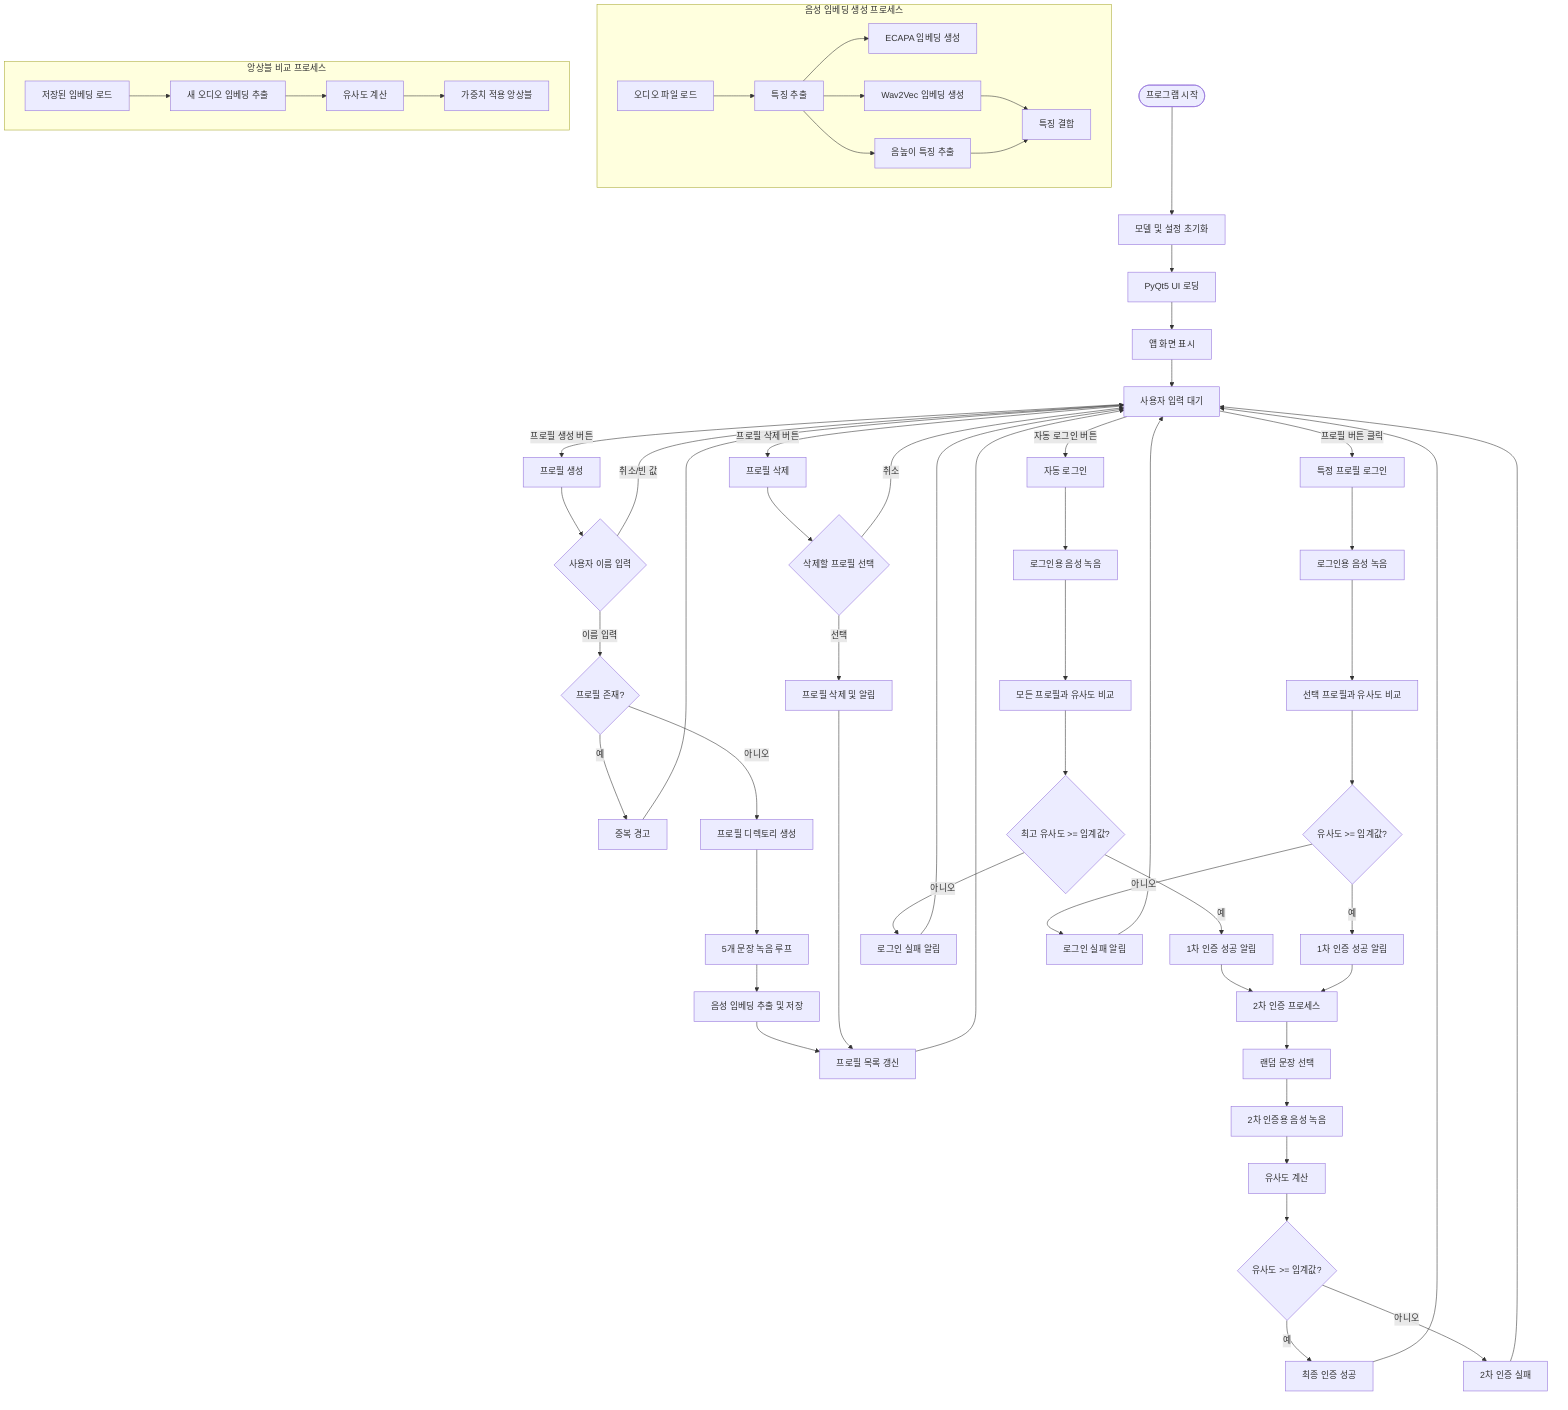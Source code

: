 flowchart TD
    %% 메인 프로그램 시작
    Start([프로그램 시작]) --> Init[모델 및 설정 초기화]
    Init --> LoadUI[PyQt5 UI 로딩]
    LoadUI --> ShowUI[앱 화면 표시]
    ShowUI --> WaitInput[사용자 입력 대기]
    
    %% 사용자 선택지
    WaitInput --> |프로필 생성 버튼| CreateProfile[프로필 생성]
    WaitInput --> |프로필 삭제 버튼| DeleteProfile[프로필 삭제]
    WaitInput --> |자동 로그인 버튼| AutoLogin[자동 로그인]
    WaitInput --> |프로필 버튼 클릭| ProfileLogin[특정 프로필 로그인]
    
    %% 프로필 생성 흐름
    CreateProfile --> GetName{사용자 이름 입력}
    GetName --> |취소/빈 값| WaitInput
    GetName --> |이름 입력| CheckExists{프로필 존재?}
    CheckExists --> |예| ShowDupWarn[중복 경고] --> WaitInput
    CheckExists --> |아니오| CreateDir[프로필 디렉토리 생성]
    CreateDir --> RecordLoop[5개 문장 녹음 루프]
    RecordLoop --> ProcessEmb[음성 임베딩 추출 및 저장]
    ProcessEmb --> RefreshProfiles[프로필 목록 갱신] --> WaitInput
    
    %% 프로필 삭제 흐름
    DeleteProfile --> SelectProfile{삭제할 프로필 선택}
    SelectProfile --> |취소| WaitInput
    SelectProfile --> |선택| ConfirmDelete[프로필 삭제 및 알림]
    ConfirmDelete --> RefreshProfiles
    
    %% 자동 로그인 흐름
    AutoLogin --> RecordLogin[로그인용 음성 녹음]
    RecordLogin --> CompareAll[모든 프로필과 유사도 비교]
    CompareAll --> FindBest{최고 유사도 >= 임계값?}
    FindBest --> |예| Auth1Success[1차 인증 성공 알림]
    FindBest --> |아니오| LoginFail[로그인 실패 알림] --> WaitInput
    Auth1Success --> SecondAuth
    
    %% 특정 프로필 로그인 흐름
    ProfileLogin --> RecordProfileLogin[로그인용 음성 녹음]
    RecordProfileLogin --> CompareProfile[선택 프로필과 유사도 비교]
    CompareProfile --> CheckThreshold{유사도 >= 임계값?}
    CheckThreshold --> |예| Auth1Success2[1차 인증 성공 알림]
    CheckThreshold --> |아니오| LoginFailProfile[로그인 실패 알림] --> WaitInput
    Auth1Success2 --> SecondAuth
    
    %% 2차 인증 공통 흐름
    SecondAuth[2차 인증 프로세스]
    SecondAuth --> RandomSentence[랜덤 문장 선택]
    RandomSentence --> RecordSecond[2차 인증용 음성 녹음]
    RecordSecond --> CompareSecond[유사도 계산]
    CompareSecond --> CheckSecond{유사도 >= 임계값?}
    CheckSecond --> |예| FinalSuccess[최종 인증 성공] --> WaitInput
    CheckSecond --> |아니오| SecondFail[2차 인증 실패] --> WaitInput
    
    %% 임베딩 생성 서브 프로세스
    subgraph "음성 임베딩 생성 프로세스"
        GetWav[오디오 파일 로드] --> ExtractFeatures[특징 추출]
        ExtractFeatures --> GetEcapa[ECAPA 임베딩 생성]
        ExtractFeatures --> GetWav2Vec[Wav2Vec 임베딩 생성]
        ExtractFeatures --> ExtractPitch[음높이 특징 추출]
        GetWav2Vec --> CombineFeatures[특징 결합]
        ExtractPitch --> CombineFeatures
    end
    
    %% 앙상블 비교 서브 프로세스
    subgraph "앙상블 비교 프로세스"
        LoadModels[저장된 임베딩 로드] --> GetNewEmb[새 오디오 임베딩 추출]
        GetNewEmb --> CalcSim[유사도 계산]
        CalcSim --> MixSim[가중치 적용 앙상블]
    end